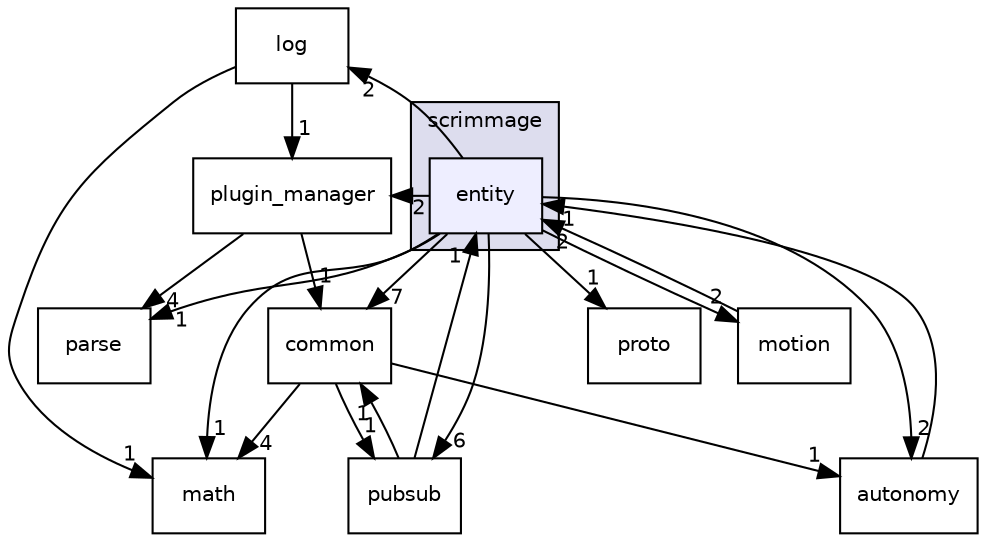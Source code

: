 digraph "/root/scrimmage/scrimmage/include/scrimmage/entity" {
  compound=true
  node [ fontsize="10", fontname="Helvetica"];
  edge [ labelfontsize="10", labelfontname="Helvetica"];
  subgraph clusterdir_ecf48bde53b2430882a9b9ec48e1b42d {
    graph [ bgcolor="#ddddee", pencolor="black", label="scrimmage" fontname="Helvetica", fontsize="10", URL="dir_ecf48bde53b2430882a9b9ec48e1b42d.html"]
  dir_5ef164da32927a27aef05eae2283c928 [shape=box, label="entity", style="filled", fillcolor="#eeeeff", pencolor="black", URL="dir_5ef164da32927a27aef05eae2283c928.html"];
  }
  dir_da3c1142a5a9c223c96a62a7b93eca38 [shape=box label="proto" URL="dir_da3c1142a5a9c223c96a62a7b93eca38.html"];
  dir_edb592701dc45cc21f3d1cc2e72efe9a [shape=box label="common" URL="dir_edb592701dc45cc21f3d1cc2e72efe9a.html"];
  dir_225ac9950e75cf8b57b2a00ffecc8137 [shape=box label="motion" URL="dir_225ac9950e75cf8b57b2a00ffecc8137.html"];
  dir_6a6716f05b1e97ca5a8917dedbdea793 [shape=box label="parse" URL="dir_6a6716f05b1e97ca5a8917dedbdea793.html"];
  dir_f1e262813d0c1a2f786e1cc54add450c [shape=box label="plugin_manager" URL="dir_f1e262813d0c1a2f786e1cc54add450c.html"];
  dir_8f25491911d3a3415d21158b3a48c0c1 [shape=box label="pubsub" URL="dir_8f25491911d3a3415d21158b3a48c0c1.html"];
  dir_4281587931951fcc16b7a6ccc116b5d1 [shape=box label="math" URL="dir_4281587931951fcc16b7a6ccc116b5d1.html"];
  dir_c2dc7cc6e1fc551abdf0cf314764c4f1 [shape=box label="log" URL="dir_c2dc7cc6e1fc551abdf0cf314764c4f1.html"];
  dir_b3bb4020ef55165afbb203d4dc0e2378 [shape=box label="autonomy" URL="dir_b3bb4020ef55165afbb203d4dc0e2378.html"];
  dir_edb592701dc45cc21f3d1cc2e72efe9a->dir_8f25491911d3a3415d21158b3a48c0c1 [headlabel="1", labeldistance=1.5 headhref="dir_000007_000149.html"];
  dir_edb592701dc45cc21f3d1cc2e72efe9a->dir_4281587931951fcc16b7a6ccc116b5d1 [headlabel="4", labeldistance=1.5 headhref="dir_000007_000010.html"];
  dir_edb592701dc45cc21f3d1cc2e72efe9a->dir_b3bb4020ef55165afbb203d4dc0e2378 [headlabel="1", labeldistance=1.5 headhref="dir_000007_000006.html"];
  dir_225ac9950e75cf8b57b2a00ffecc8137->dir_5ef164da32927a27aef05eae2283c928 [headlabel="2", labeldistance=1.5 headhref="dir_000012_000008.html"];
  dir_f1e262813d0c1a2f786e1cc54add450c->dir_edb592701dc45cc21f3d1cc2e72efe9a [headlabel="1", labeldistance=1.5 headhref="dir_000015_000007.html"];
  dir_f1e262813d0c1a2f786e1cc54add450c->dir_6a6716f05b1e97ca5a8917dedbdea793 [headlabel="4", labeldistance=1.5 headhref="dir_000015_000014.html"];
  dir_8f25491911d3a3415d21158b3a48c0c1->dir_edb592701dc45cc21f3d1cc2e72efe9a [headlabel="1", labeldistance=1.5 headhref="dir_000149_000007.html"];
  dir_8f25491911d3a3415d21158b3a48c0c1->dir_5ef164da32927a27aef05eae2283c928 [headlabel="1", labeldistance=1.5 headhref="dir_000149_000008.html"];
  dir_c2dc7cc6e1fc551abdf0cf314764c4f1->dir_f1e262813d0c1a2f786e1cc54add450c [headlabel="1", labeldistance=1.5 headhref="dir_000009_000015.html"];
  dir_c2dc7cc6e1fc551abdf0cf314764c4f1->dir_4281587931951fcc16b7a6ccc116b5d1 [headlabel="1", labeldistance=1.5 headhref="dir_000009_000010.html"];
  dir_5ef164da32927a27aef05eae2283c928->dir_da3c1142a5a9c223c96a62a7b93eca38 [headlabel="1", labeldistance=1.5 headhref="dir_000008_000148.html"];
  dir_5ef164da32927a27aef05eae2283c928->dir_edb592701dc45cc21f3d1cc2e72efe9a [headlabel="7", labeldistance=1.5 headhref="dir_000008_000007.html"];
  dir_5ef164da32927a27aef05eae2283c928->dir_225ac9950e75cf8b57b2a00ffecc8137 [headlabel="2", labeldistance=1.5 headhref="dir_000008_000012.html"];
  dir_5ef164da32927a27aef05eae2283c928->dir_6a6716f05b1e97ca5a8917dedbdea793 [headlabel="1", labeldistance=1.5 headhref="dir_000008_000014.html"];
  dir_5ef164da32927a27aef05eae2283c928->dir_f1e262813d0c1a2f786e1cc54add450c [headlabel="2", labeldistance=1.5 headhref="dir_000008_000015.html"];
  dir_5ef164da32927a27aef05eae2283c928->dir_8f25491911d3a3415d21158b3a48c0c1 [headlabel="6", labeldistance=1.5 headhref="dir_000008_000149.html"];
  dir_5ef164da32927a27aef05eae2283c928->dir_4281587931951fcc16b7a6ccc116b5d1 [headlabel="1", labeldistance=1.5 headhref="dir_000008_000010.html"];
  dir_5ef164da32927a27aef05eae2283c928->dir_c2dc7cc6e1fc551abdf0cf314764c4f1 [headlabel="2", labeldistance=1.5 headhref="dir_000008_000009.html"];
  dir_5ef164da32927a27aef05eae2283c928->dir_b3bb4020ef55165afbb203d4dc0e2378 [headlabel="2", labeldistance=1.5 headhref="dir_000008_000006.html"];
  dir_b3bb4020ef55165afbb203d4dc0e2378->dir_5ef164da32927a27aef05eae2283c928 [headlabel="1", labeldistance=1.5 headhref="dir_000006_000008.html"];
}
